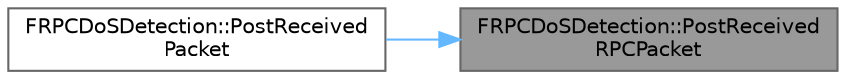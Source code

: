 digraph "FRPCDoSDetection::PostReceivedRPCPacket"
{
 // INTERACTIVE_SVG=YES
 // LATEX_PDF_SIZE
  bgcolor="transparent";
  edge [fontname=Helvetica,fontsize=10,labelfontname=Helvetica,labelfontsize=10];
  node [fontname=Helvetica,fontsize=10,shape=box,height=0.2,width=0.4];
  rankdir="RL";
  Node1 [id="Node000001",label="FRPCDoSDetection::PostReceived\lRPCPacket",height=0.2,width=0.4,color="gray40", fillcolor="grey60", style="filled", fontcolor="black",tooltip="Called after the current NetConnection receives a packet, when RPC DoS Detection is active and the pa..."];
  Node1 -> Node2 [id="edge1_Node000001_Node000002",dir="back",color="steelblue1",style="solid",tooltip=" "];
  Node2 [id="Node000002",label="FRPCDoSDetection::PostReceived\lPacket",height=0.2,width=0.4,color="grey40", fillcolor="white", style="filled",URL="$d7/dca/classFRPCDoSDetection.html#a2621a2ef65ea4b6caea94b65fde98a20",tooltip="Called after the current NetConnection receives a packet."];
}
